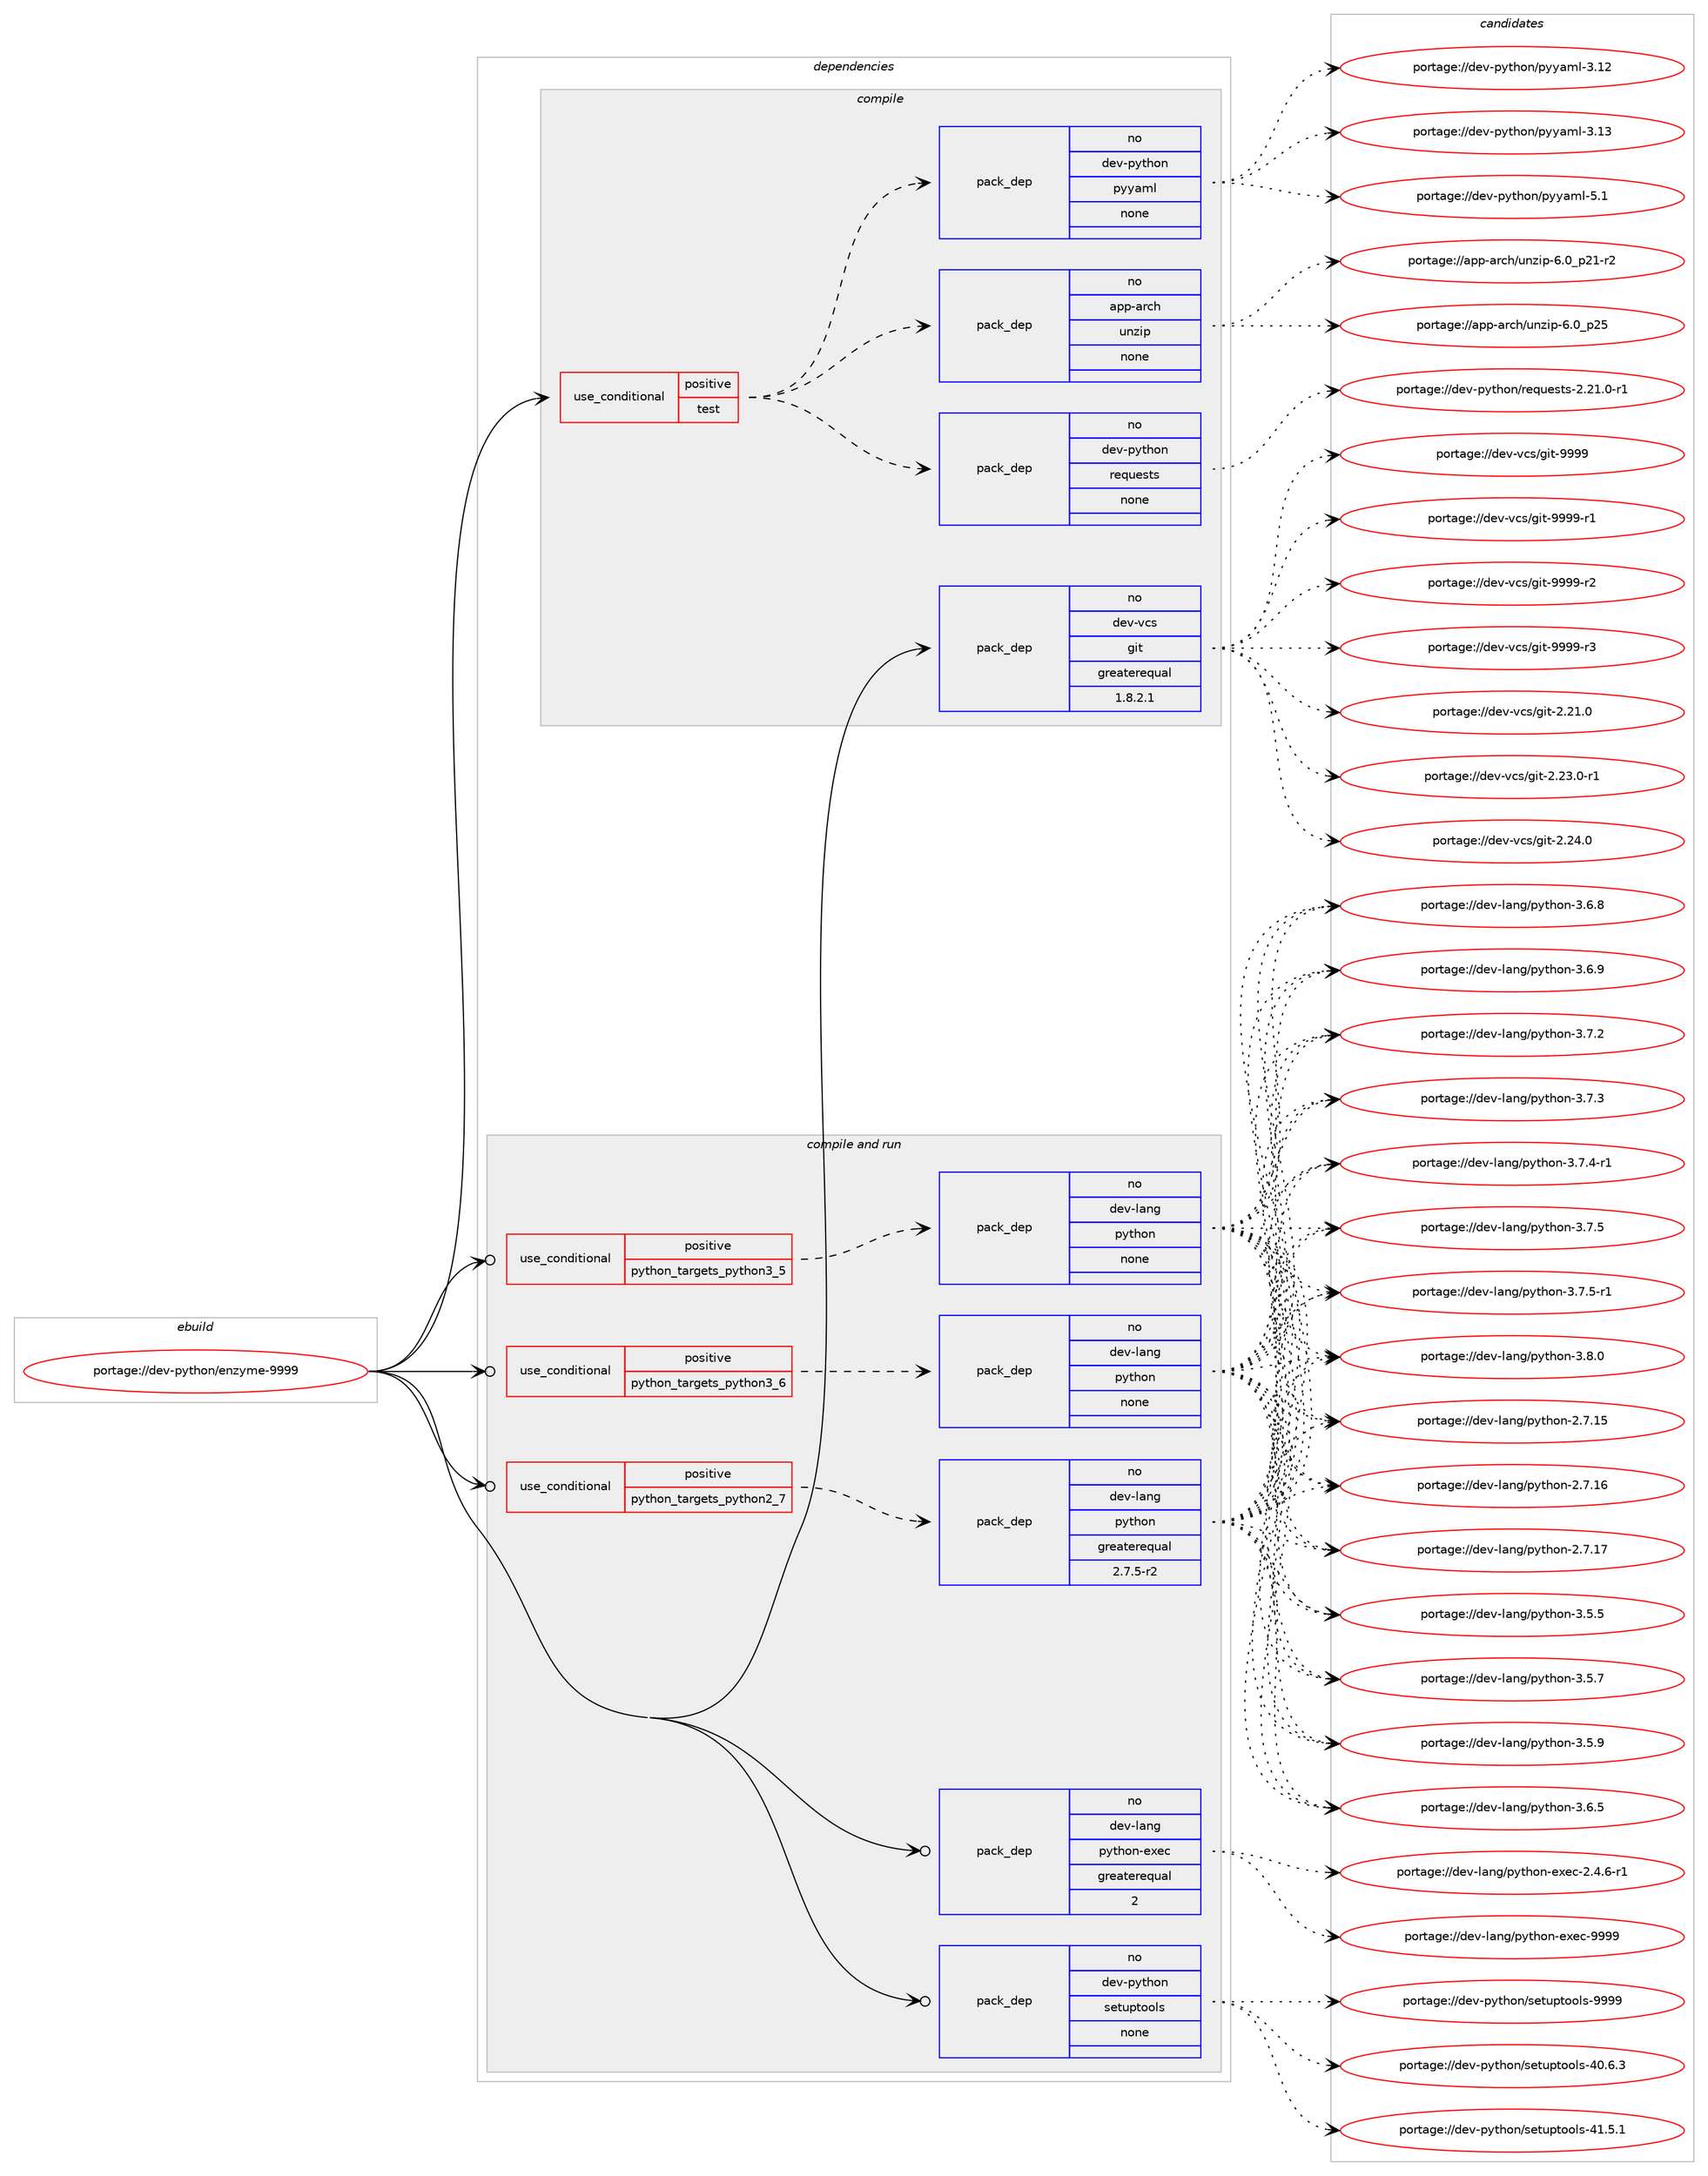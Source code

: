 digraph prolog {

# *************
# Graph options
# *************

newrank=true;
concentrate=true;
compound=true;
graph [rankdir=LR,fontname=Helvetica,fontsize=10,ranksep=1.5];#, ranksep=2.5, nodesep=0.2];
edge  [arrowhead=vee];
node  [fontname=Helvetica,fontsize=10];

# **********
# The ebuild
# **********

subgraph cluster_leftcol {
color=gray;
rank=same;
label=<<i>ebuild</i>>;
id [label="portage://dev-python/enzyme-9999", color=red, width=4, href="../dev-python/enzyme-9999.svg"];
}

# ****************
# The dependencies
# ****************

subgraph cluster_midcol {
color=gray;
label=<<i>dependencies</i>>;
subgraph cluster_compile {
fillcolor="#eeeeee";
style=filled;
label=<<i>compile</i>>;
subgraph cond28245 {
dependency138239 [label=<<TABLE BORDER="0" CELLBORDER="1" CELLSPACING="0" CELLPADDING="4"><TR><TD ROWSPAN="3" CELLPADDING="10">use_conditional</TD></TR><TR><TD>positive</TD></TR><TR><TD>test</TD></TR></TABLE>>, shape=none, color=red];
subgraph pack106677 {
dependency138240 [label=<<TABLE BORDER="0" CELLBORDER="1" CELLSPACING="0" CELLPADDING="4" WIDTH="220"><TR><TD ROWSPAN="6" CELLPADDING="30">pack_dep</TD></TR><TR><TD WIDTH="110">no</TD></TR><TR><TD>app-arch</TD></TR><TR><TD>unzip</TD></TR><TR><TD>none</TD></TR><TR><TD></TD></TR></TABLE>>, shape=none, color=blue];
}
dependency138239:e -> dependency138240:w [weight=20,style="dashed",arrowhead="vee"];
subgraph pack106678 {
dependency138241 [label=<<TABLE BORDER="0" CELLBORDER="1" CELLSPACING="0" CELLPADDING="4" WIDTH="220"><TR><TD ROWSPAN="6" CELLPADDING="30">pack_dep</TD></TR><TR><TD WIDTH="110">no</TD></TR><TR><TD>dev-python</TD></TR><TR><TD>pyyaml</TD></TR><TR><TD>none</TD></TR><TR><TD></TD></TR></TABLE>>, shape=none, color=blue];
}
dependency138239:e -> dependency138241:w [weight=20,style="dashed",arrowhead="vee"];
subgraph pack106679 {
dependency138242 [label=<<TABLE BORDER="0" CELLBORDER="1" CELLSPACING="0" CELLPADDING="4" WIDTH="220"><TR><TD ROWSPAN="6" CELLPADDING="30">pack_dep</TD></TR><TR><TD WIDTH="110">no</TD></TR><TR><TD>dev-python</TD></TR><TR><TD>requests</TD></TR><TR><TD>none</TD></TR><TR><TD></TD></TR></TABLE>>, shape=none, color=blue];
}
dependency138239:e -> dependency138242:w [weight=20,style="dashed",arrowhead="vee"];
}
id:e -> dependency138239:w [weight=20,style="solid",arrowhead="vee"];
subgraph pack106680 {
dependency138243 [label=<<TABLE BORDER="0" CELLBORDER="1" CELLSPACING="0" CELLPADDING="4" WIDTH="220"><TR><TD ROWSPAN="6" CELLPADDING="30">pack_dep</TD></TR><TR><TD WIDTH="110">no</TD></TR><TR><TD>dev-vcs</TD></TR><TR><TD>git</TD></TR><TR><TD>greaterequal</TD></TR><TR><TD>1.8.2.1</TD></TR></TABLE>>, shape=none, color=blue];
}
id:e -> dependency138243:w [weight=20,style="solid",arrowhead="vee"];
}
subgraph cluster_compileandrun {
fillcolor="#eeeeee";
style=filled;
label=<<i>compile and run</i>>;
subgraph cond28246 {
dependency138244 [label=<<TABLE BORDER="0" CELLBORDER="1" CELLSPACING="0" CELLPADDING="4"><TR><TD ROWSPAN="3" CELLPADDING="10">use_conditional</TD></TR><TR><TD>positive</TD></TR><TR><TD>python_targets_python2_7</TD></TR></TABLE>>, shape=none, color=red];
subgraph pack106681 {
dependency138245 [label=<<TABLE BORDER="0" CELLBORDER="1" CELLSPACING="0" CELLPADDING="4" WIDTH="220"><TR><TD ROWSPAN="6" CELLPADDING="30">pack_dep</TD></TR><TR><TD WIDTH="110">no</TD></TR><TR><TD>dev-lang</TD></TR><TR><TD>python</TD></TR><TR><TD>greaterequal</TD></TR><TR><TD>2.7.5-r2</TD></TR></TABLE>>, shape=none, color=blue];
}
dependency138244:e -> dependency138245:w [weight=20,style="dashed",arrowhead="vee"];
}
id:e -> dependency138244:w [weight=20,style="solid",arrowhead="odotvee"];
subgraph cond28247 {
dependency138246 [label=<<TABLE BORDER="0" CELLBORDER="1" CELLSPACING="0" CELLPADDING="4"><TR><TD ROWSPAN="3" CELLPADDING="10">use_conditional</TD></TR><TR><TD>positive</TD></TR><TR><TD>python_targets_python3_5</TD></TR></TABLE>>, shape=none, color=red];
subgraph pack106682 {
dependency138247 [label=<<TABLE BORDER="0" CELLBORDER="1" CELLSPACING="0" CELLPADDING="4" WIDTH="220"><TR><TD ROWSPAN="6" CELLPADDING="30">pack_dep</TD></TR><TR><TD WIDTH="110">no</TD></TR><TR><TD>dev-lang</TD></TR><TR><TD>python</TD></TR><TR><TD>none</TD></TR><TR><TD></TD></TR></TABLE>>, shape=none, color=blue];
}
dependency138246:e -> dependency138247:w [weight=20,style="dashed",arrowhead="vee"];
}
id:e -> dependency138246:w [weight=20,style="solid",arrowhead="odotvee"];
subgraph cond28248 {
dependency138248 [label=<<TABLE BORDER="0" CELLBORDER="1" CELLSPACING="0" CELLPADDING="4"><TR><TD ROWSPAN="3" CELLPADDING="10">use_conditional</TD></TR><TR><TD>positive</TD></TR><TR><TD>python_targets_python3_6</TD></TR></TABLE>>, shape=none, color=red];
subgraph pack106683 {
dependency138249 [label=<<TABLE BORDER="0" CELLBORDER="1" CELLSPACING="0" CELLPADDING="4" WIDTH="220"><TR><TD ROWSPAN="6" CELLPADDING="30">pack_dep</TD></TR><TR><TD WIDTH="110">no</TD></TR><TR><TD>dev-lang</TD></TR><TR><TD>python</TD></TR><TR><TD>none</TD></TR><TR><TD></TD></TR></TABLE>>, shape=none, color=blue];
}
dependency138248:e -> dependency138249:w [weight=20,style="dashed",arrowhead="vee"];
}
id:e -> dependency138248:w [weight=20,style="solid",arrowhead="odotvee"];
subgraph pack106684 {
dependency138250 [label=<<TABLE BORDER="0" CELLBORDER="1" CELLSPACING="0" CELLPADDING="4" WIDTH="220"><TR><TD ROWSPAN="6" CELLPADDING="30">pack_dep</TD></TR><TR><TD WIDTH="110">no</TD></TR><TR><TD>dev-lang</TD></TR><TR><TD>python-exec</TD></TR><TR><TD>greaterequal</TD></TR><TR><TD>2</TD></TR></TABLE>>, shape=none, color=blue];
}
id:e -> dependency138250:w [weight=20,style="solid",arrowhead="odotvee"];
subgraph pack106685 {
dependency138251 [label=<<TABLE BORDER="0" CELLBORDER="1" CELLSPACING="0" CELLPADDING="4" WIDTH="220"><TR><TD ROWSPAN="6" CELLPADDING="30">pack_dep</TD></TR><TR><TD WIDTH="110">no</TD></TR><TR><TD>dev-python</TD></TR><TR><TD>setuptools</TD></TR><TR><TD>none</TD></TR><TR><TD></TD></TR></TABLE>>, shape=none, color=blue];
}
id:e -> dependency138251:w [weight=20,style="solid",arrowhead="odotvee"];
}
subgraph cluster_run {
fillcolor="#eeeeee";
style=filled;
label=<<i>run</i>>;
}
}

# **************
# The candidates
# **************

subgraph cluster_choices {
rank=same;
color=gray;
label=<<i>candidates</i>>;

subgraph choice106677 {
color=black;
nodesep=1;
choiceportage9711211245971149910447117110122105112455446489511250494511450 [label="portage://app-arch/unzip-6.0_p21-r2", color=red, width=4,href="../app-arch/unzip-6.0_p21-r2.svg"];
choiceportage971121124597114991044711711012210511245544648951125053 [label="portage://app-arch/unzip-6.0_p25", color=red, width=4,href="../app-arch/unzip-6.0_p25.svg"];
dependency138240:e -> choiceportage9711211245971149910447117110122105112455446489511250494511450:w [style=dotted,weight="100"];
dependency138240:e -> choiceportage971121124597114991044711711012210511245544648951125053:w [style=dotted,weight="100"];
}
subgraph choice106678 {
color=black;
nodesep=1;
choiceportage1001011184511212111610411111047112121121971091084551464950 [label="portage://dev-python/pyyaml-3.12", color=red, width=4,href="../dev-python/pyyaml-3.12.svg"];
choiceportage1001011184511212111610411111047112121121971091084551464951 [label="portage://dev-python/pyyaml-3.13", color=red, width=4,href="../dev-python/pyyaml-3.13.svg"];
choiceportage10010111845112121116104111110471121211219710910845534649 [label="portage://dev-python/pyyaml-5.1", color=red, width=4,href="../dev-python/pyyaml-5.1.svg"];
dependency138241:e -> choiceportage1001011184511212111610411111047112121121971091084551464950:w [style=dotted,weight="100"];
dependency138241:e -> choiceportage1001011184511212111610411111047112121121971091084551464951:w [style=dotted,weight="100"];
dependency138241:e -> choiceportage10010111845112121116104111110471121211219710910845534649:w [style=dotted,weight="100"];
}
subgraph choice106679 {
color=black;
nodesep=1;
choiceportage1001011184511212111610411111047114101113117101115116115455046504946484511449 [label="portage://dev-python/requests-2.21.0-r1", color=red, width=4,href="../dev-python/requests-2.21.0-r1.svg"];
dependency138242:e -> choiceportage1001011184511212111610411111047114101113117101115116115455046504946484511449:w [style=dotted,weight="100"];
}
subgraph choice106680 {
color=black;
nodesep=1;
choiceportage10010111845118991154710310511645504650494648 [label="portage://dev-vcs/git-2.21.0", color=red, width=4,href="../dev-vcs/git-2.21.0.svg"];
choiceportage100101118451189911547103105116455046505146484511449 [label="portage://dev-vcs/git-2.23.0-r1", color=red, width=4,href="../dev-vcs/git-2.23.0-r1.svg"];
choiceportage10010111845118991154710310511645504650524648 [label="portage://dev-vcs/git-2.24.0", color=red, width=4,href="../dev-vcs/git-2.24.0.svg"];
choiceportage1001011184511899115471031051164557575757 [label="portage://dev-vcs/git-9999", color=red, width=4,href="../dev-vcs/git-9999.svg"];
choiceportage10010111845118991154710310511645575757574511449 [label="portage://dev-vcs/git-9999-r1", color=red, width=4,href="../dev-vcs/git-9999-r1.svg"];
choiceportage10010111845118991154710310511645575757574511450 [label="portage://dev-vcs/git-9999-r2", color=red, width=4,href="../dev-vcs/git-9999-r2.svg"];
choiceportage10010111845118991154710310511645575757574511451 [label="portage://dev-vcs/git-9999-r3", color=red, width=4,href="../dev-vcs/git-9999-r3.svg"];
dependency138243:e -> choiceportage10010111845118991154710310511645504650494648:w [style=dotted,weight="100"];
dependency138243:e -> choiceportage100101118451189911547103105116455046505146484511449:w [style=dotted,weight="100"];
dependency138243:e -> choiceportage10010111845118991154710310511645504650524648:w [style=dotted,weight="100"];
dependency138243:e -> choiceportage1001011184511899115471031051164557575757:w [style=dotted,weight="100"];
dependency138243:e -> choiceportage10010111845118991154710310511645575757574511449:w [style=dotted,weight="100"];
dependency138243:e -> choiceportage10010111845118991154710310511645575757574511450:w [style=dotted,weight="100"];
dependency138243:e -> choiceportage10010111845118991154710310511645575757574511451:w [style=dotted,weight="100"];
}
subgraph choice106681 {
color=black;
nodesep=1;
choiceportage10010111845108971101034711212111610411111045504655464953 [label="portage://dev-lang/python-2.7.15", color=red, width=4,href="../dev-lang/python-2.7.15.svg"];
choiceportage10010111845108971101034711212111610411111045504655464954 [label="portage://dev-lang/python-2.7.16", color=red, width=4,href="../dev-lang/python-2.7.16.svg"];
choiceportage10010111845108971101034711212111610411111045504655464955 [label="portage://dev-lang/python-2.7.17", color=red, width=4,href="../dev-lang/python-2.7.17.svg"];
choiceportage100101118451089711010347112121116104111110455146534653 [label="portage://dev-lang/python-3.5.5", color=red, width=4,href="../dev-lang/python-3.5.5.svg"];
choiceportage100101118451089711010347112121116104111110455146534655 [label="portage://dev-lang/python-3.5.7", color=red, width=4,href="../dev-lang/python-3.5.7.svg"];
choiceportage100101118451089711010347112121116104111110455146534657 [label="portage://dev-lang/python-3.5.9", color=red, width=4,href="../dev-lang/python-3.5.9.svg"];
choiceportage100101118451089711010347112121116104111110455146544653 [label="portage://dev-lang/python-3.6.5", color=red, width=4,href="../dev-lang/python-3.6.5.svg"];
choiceportage100101118451089711010347112121116104111110455146544656 [label="portage://dev-lang/python-3.6.8", color=red, width=4,href="../dev-lang/python-3.6.8.svg"];
choiceportage100101118451089711010347112121116104111110455146544657 [label="portage://dev-lang/python-3.6.9", color=red, width=4,href="../dev-lang/python-3.6.9.svg"];
choiceportage100101118451089711010347112121116104111110455146554650 [label="portage://dev-lang/python-3.7.2", color=red, width=4,href="../dev-lang/python-3.7.2.svg"];
choiceportage100101118451089711010347112121116104111110455146554651 [label="portage://dev-lang/python-3.7.3", color=red, width=4,href="../dev-lang/python-3.7.3.svg"];
choiceportage1001011184510897110103471121211161041111104551465546524511449 [label="portage://dev-lang/python-3.7.4-r1", color=red, width=4,href="../dev-lang/python-3.7.4-r1.svg"];
choiceportage100101118451089711010347112121116104111110455146554653 [label="portage://dev-lang/python-3.7.5", color=red, width=4,href="../dev-lang/python-3.7.5.svg"];
choiceportage1001011184510897110103471121211161041111104551465546534511449 [label="portage://dev-lang/python-3.7.5-r1", color=red, width=4,href="../dev-lang/python-3.7.5-r1.svg"];
choiceportage100101118451089711010347112121116104111110455146564648 [label="portage://dev-lang/python-3.8.0", color=red, width=4,href="../dev-lang/python-3.8.0.svg"];
dependency138245:e -> choiceportage10010111845108971101034711212111610411111045504655464953:w [style=dotted,weight="100"];
dependency138245:e -> choiceportage10010111845108971101034711212111610411111045504655464954:w [style=dotted,weight="100"];
dependency138245:e -> choiceportage10010111845108971101034711212111610411111045504655464955:w [style=dotted,weight="100"];
dependency138245:e -> choiceportage100101118451089711010347112121116104111110455146534653:w [style=dotted,weight="100"];
dependency138245:e -> choiceportage100101118451089711010347112121116104111110455146534655:w [style=dotted,weight="100"];
dependency138245:e -> choiceportage100101118451089711010347112121116104111110455146534657:w [style=dotted,weight="100"];
dependency138245:e -> choiceportage100101118451089711010347112121116104111110455146544653:w [style=dotted,weight="100"];
dependency138245:e -> choiceportage100101118451089711010347112121116104111110455146544656:w [style=dotted,weight="100"];
dependency138245:e -> choiceportage100101118451089711010347112121116104111110455146544657:w [style=dotted,weight="100"];
dependency138245:e -> choiceportage100101118451089711010347112121116104111110455146554650:w [style=dotted,weight="100"];
dependency138245:e -> choiceportage100101118451089711010347112121116104111110455146554651:w [style=dotted,weight="100"];
dependency138245:e -> choiceportage1001011184510897110103471121211161041111104551465546524511449:w [style=dotted,weight="100"];
dependency138245:e -> choiceportage100101118451089711010347112121116104111110455146554653:w [style=dotted,weight="100"];
dependency138245:e -> choiceportage1001011184510897110103471121211161041111104551465546534511449:w [style=dotted,weight="100"];
dependency138245:e -> choiceportage100101118451089711010347112121116104111110455146564648:w [style=dotted,weight="100"];
}
subgraph choice106682 {
color=black;
nodesep=1;
choiceportage10010111845108971101034711212111610411111045504655464953 [label="portage://dev-lang/python-2.7.15", color=red, width=4,href="../dev-lang/python-2.7.15.svg"];
choiceportage10010111845108971101034711212111610411111045504655464954 [label="portage://dev-lang/python-2.7.16", color=red, width=4,href="../dev-lang/python-2.7.16.svg"];
choiceportage10010111845108971101034711212111610411111045504655464955 [label="portage://dev-lang/python-2.7.17", color=red, width=4,href="../dev-lang/python-2.7.17.svg"];
choiceportage100101118451089711010347112121116104111110455146534653 [label="portage://dev-lang/python-3.5.5", color=red, width=4,href="../dev-lang/python-3.5.5.svg"];
choiceportage100101118451089711010347112121116104111110455146534655 [label="portage://dev-lang/python-3.5.7", color=red, width=4,href="../dev-lang/python-3.5.7.svg"];
choiceportage100101118451089711010347112121116104111110455146534657 [label="portage://dev-lang/python-3.5.9", color=red, width=4,href="../dev-lang/python-3.5.9.svg"];
choiceportage100101118451089711010347112121116104111110455146544653 [label="portage://dev-lang/python-3.6.5", color=red, width=4,href="../dev-lang/python-3.6.5.svg"];
choiceportage100101118451089711010347112121116104111110455146544656 [label="portage://dev-lang/python-3.6.8", color=red, width=4,href="../dev-lang/python-3.6.8.svg"];
choiceportage100101118451089711010347112121116104111110455146544657 [label="portage://dev-lang/python-3.6.9", color=red, width=4,href="../dev-lang/python-3.6.9.svg"];
choiceportage100101118451089711010347112121116104111110455146554650 [label="portage://dev-lang/python-3.7.2", color=red, width=4,href="../dev-lang/python-3.7.2.svg"];
choiceportage100101118451089711010347112121116104111110455146554651 [label="portage://dev-lang/python-3.7.3", color=red, width=4,href="../dev-lang/python-3.7.3.svg"];
choiceportage1001011184510897110103471121211161041111104551465546524511449 [label="portage://dev-lang/python-3.7.4-r1", color=red, width=4,href="../dev-lang/python-3.7.4-r1.svg"];
choiceportage100101118451089711010347112121116104111110455146554653 [label="portage://dev-lang/python-3.7.5", color=red, width=4,href="../dev-lang/python-3.7.5.svg"];
choiceportage1001011184510897110103471121211161041111104551465546534511449 [label="portage://dev-lang/python-3.7.5-r1", color=red, width=4,href="../dev-lang/python-3.7.5-r1.svg"];
choiceportage100101118451089711010347112121116104111110455146564648 [label="portage://dev-lang/python-3.8.0", color=red, width=4,href="../dev-lang/python-3.8.0.svg"];
dependency138247:e -> choiceportage10010111845108971101034711212111610411111045504655464953:w [style=dotted,weight="100"];
dependency138247:e -> choiceportage10010111845108971101034711212111610411111045504655464954:w [style=dotted,weight="100"];
dependency138247:e -> choiceportage10010111845108971101034711212111610411111045504655464955:w [style=dotted,weight="100"];
dependency138247:e -> choiceportage100101118451089711010347112121116104111110455146534653:w [style=dotted,weight="100"];
dependency138247:e -> choiceportage100101118451089711010347112121116104111110455146534655:w [style=dotted,weight="100"];
dependency138247:e -> choiceportage100101118451089711010347112121116104111110455146534657:w [style=dotted,weight="100"];
dependency138247:e -> choiceportage100101118451089711010347112121116104111110455146544653:w [style=dotted,weight="100"];
dependency138247:e -> choiceportage100101118451089711010347112121116104111110455146544656:w [style=dotted,weight="100"];
dependency138247:e -> choiceportage100101118451089711010347112121116104111110455146544657:w [style=dotted,weight="100"];
dependency138247:e -> choiceportage100101118451089711010347112121116104111110455146554650:w [style=dotted,weight="100"];
dependency138247:e -> choiceportage100101118451089711010347112121116104111110455146554651:w [style=dotted,weight="100"];
dependency138247:e -> choiceportage1001011184510897110103471121211161041111104551465546524511449:w [style=dotted,weight="100"];
dependency138247:e -> choiceportage100101118451089711010347112121116104111110455146554653:w [style=dotted,weight="100"];
dependency138247:e -> choiceportage1001011184510897110103471121211161041111104551465546534511449:w [style=dotted,weight="100"];
dependency138247:e -> choiceportage100101118451089711010347112121116104111110455146564648:w [style=dotted,weight="100"];
}
subgraph choice106683 {
color=black;
nodesep=1;
choiceportage10010111845108971101034711212111610411111045504655464953 [label="portage://dev-lang/python-2.7.15", color=red, width=4,href="../dev-lang/python-2.7.15.svg"];
choiceportage10010111845108971101034711212111610411111045504655464954 [label="portage://dev-lang/python-2.7.16", color=red, width=4,href="../dev-lang/python-2.7.16.svg"];
choiceportage10010111845108971101034711212111610411111045504655464955 [label="portage://dev-lang/python-2.7.17", color=red, width=4,href="../dev-lang/python-2.7.17.svg"];
choiceportage100101118451089711010347112121116104111110455146534653 [label="portage://dev-lang/python-3.5.5", color=red, width=4,href="../dev-lang/python-3.5.5.svg"];
choiceportage100101118451089711010347112121116104111110455146534655 [label="portage://dev-lang/python-3.5.7", color=red, width=4,href="../dev-lang/python-3.5.7.svg"];
choiceportage100101118451089711010347112121116104111110455146534657 [label="portage://dev-lang/python-3.5.9", color=red, width=4,href="../dev-lang/python-3.5.9.svg"];
choiceportage100101118451089711010347112121116104111110455146544653 [label="portage://dev-lang/python-3.6.5", color=red, width=4,href="../dev-lang/python-3.6.5.svg"];
choiceportage100101118451089711010347112121116104111110455146544656 [label="portage://dev-lang/python-3.6.8", color=red, width=4,href="../dev-lang/python-3.6.8.svg"];
choiceportage100101118451089711010347112121116104111110455146544657 [label="portage://dev-lang/python-3.6.9", color=red, width=4,href="../dev-lang/python-3.6.9.svg"];
choiceportage100101118451089711010347112121116104111110455146554650 [label="portage://dev-lang/python-3.7.2", color=red, width=4,href="../dev-lang/python-3.7.2.svg"];
choiceportage100101118451089711010347112121116104111110455146554651 [label="portage://dev-lang/python-3.7.3", color=red, width=4,href="../dev-lang/python-3.7.3.svg"];
choiceportage1001011184510897110103471121211161041111104551465546524511449 [label="portage://dev-lang/python-3.7.4-r1", color=red, width=4,href="../dev-lang/python-3.7.4-r1.svg"];
choiceportage100101118451089711010347112121116104111110455146554653 [label="portage://dev-lang/python-3.7.5", color=red, width=4,href="../dev-lang/python-3.7.5.svg"];
choiceportage1001011184510897110103471121211161041111104551465546534511449 [label="portage://dev-lang/python-3.7.5-r1", color=red, width=4,href="../dev-lang/python-3.7.5-r1.svg"];
choiceportage100101118451089711010347112121116104111110455146564648 [label="portage://dev-lang/python-3.8.0", color=red, width=4,href="../dev-lang/python-3.8.0.svg"];
dependency138249:e -> choiceportage10010111845108971101034711212111610411111045504655464953:w [style=dotted,weight="100"];
dependency138249:e -> choiceportage10010111845108971101034711212111610411111045504655464954:w [style=dotted,weight="100"];
dependency138249:e -> choiceportage10010111845108971101034711212111610411111045504655464955:w [style=dotted,weight="100"];
dependency138249:e -> choiceportage100101118451089711010347112121116104111110455146534653:w [style=dotted,weight="100"];
dependency138249:e -> choiceportage100101118451089711010347112121116104111110455146534655:w [style=dotted,weight="100"];
dependency138249:e -> choiceportage100101118451089711010347112121116104111110455146534657:w [style=dotted,weight="100"];
dependency138249:e -> choiceportage100101118451089711010347112121116104111110455146544653:w [style=dotted,weight="100"];
dependency138249:e -> choiceportage100101118451089711010347112121116104111110455146544656:w [style=dotted,weight="100"];
dependency138249:e -> choiceportage100101118451089711010347112121116104111110455146544657:w [style=dotted,weight="100"];
dependency138249:e -> choiceportage100101118451089711010347112121116104111110455146554650:w [style=dotted,weight="100"];
dependency138249:e -> choiceportage100101118451089711010347112121116104111110455146554651:w [style=dotted,weight="100"];
dependency138249:e -> choiceportage1001011184510897110103471121211161041111104551465546524511449:w [style=dotted,weight="100"];
dependency138249:e -> choiceportage100101118451089711010347112121116104111110455146554653:w [style=dotted,weight="100"];
dependency138249:e -> choiceportage1001011184510897110103471121211161041111104551465546534511449:w [style=dotted,weight="100"];
dependency138249:e -> choiceportage100101118451089711010347112121116104111110455146564648:w [style=dotted,weight="100"];
}
subgraph choice106684 {
color=black;
nodesep=1;
choiceportage10010111845108971101034711212111610411111045101120101994550465246544511449 [label="portage://dev-lang/python-exec-2.4.6-r1", color=red, width=4,href="../dev-lang/python-exec-2.4.6-r1.svg"];
choiceportage10010111845108971101034711212111610411111045101120101994557575757 [label="portage://dev-lang/python-exec-9999", color=red, width=4,href="../dev-lang/python-exec-9999.svg"];
dependency138250:e -> choiceportage10010111845108971101034711212111610411111045101120101994550465246544511449:w [style=dotted,weight="100"];
dependency138250:e -> choiceportage10010111845108971101034711212111610411111045101120101994557575757:w [style=dotted,weight="100"];
}
subgraph choice106685 {
color=black;
nodesep=1;
choiceportage100101118451121211161041111104711510111611711211611111110811545524846544651 [label="portage://dev-python/setuptools-40.6.3", color=red, width=4,href="../dev-python/setuptools-40.6.3.svg"];
choiceportage100101118451121211161041111104711510111611711211611111110811545524946534649 [label="portage://dev-python/setuptools-41.5.1", color=red, width=4,href="../dev-python/setuptools-41.5.1.svg"];
choiceportage10010111845112121116104111110471151011161171121161111111081154557575757 [label="portage://dev-python/setuptools-9999", color=red, width=4,href="../dev-python/setuptools-9999.svg"];
dependency138251:e -> choiceportage100101118451121211161041111104711510111611711211611111110811545524846544651:w [style=dotted,weight="100"];
dependency138251:e -> choiceportage100101118451121211161041111104711510111611711211611111110811545524946534649:w [style=dotted,weight="100"];
dependency138251:e -> choiceportage10010111845112121116104111110471151011161171121161111111081154557575757:w [style=dotted,weight="100"];
}
}

}
